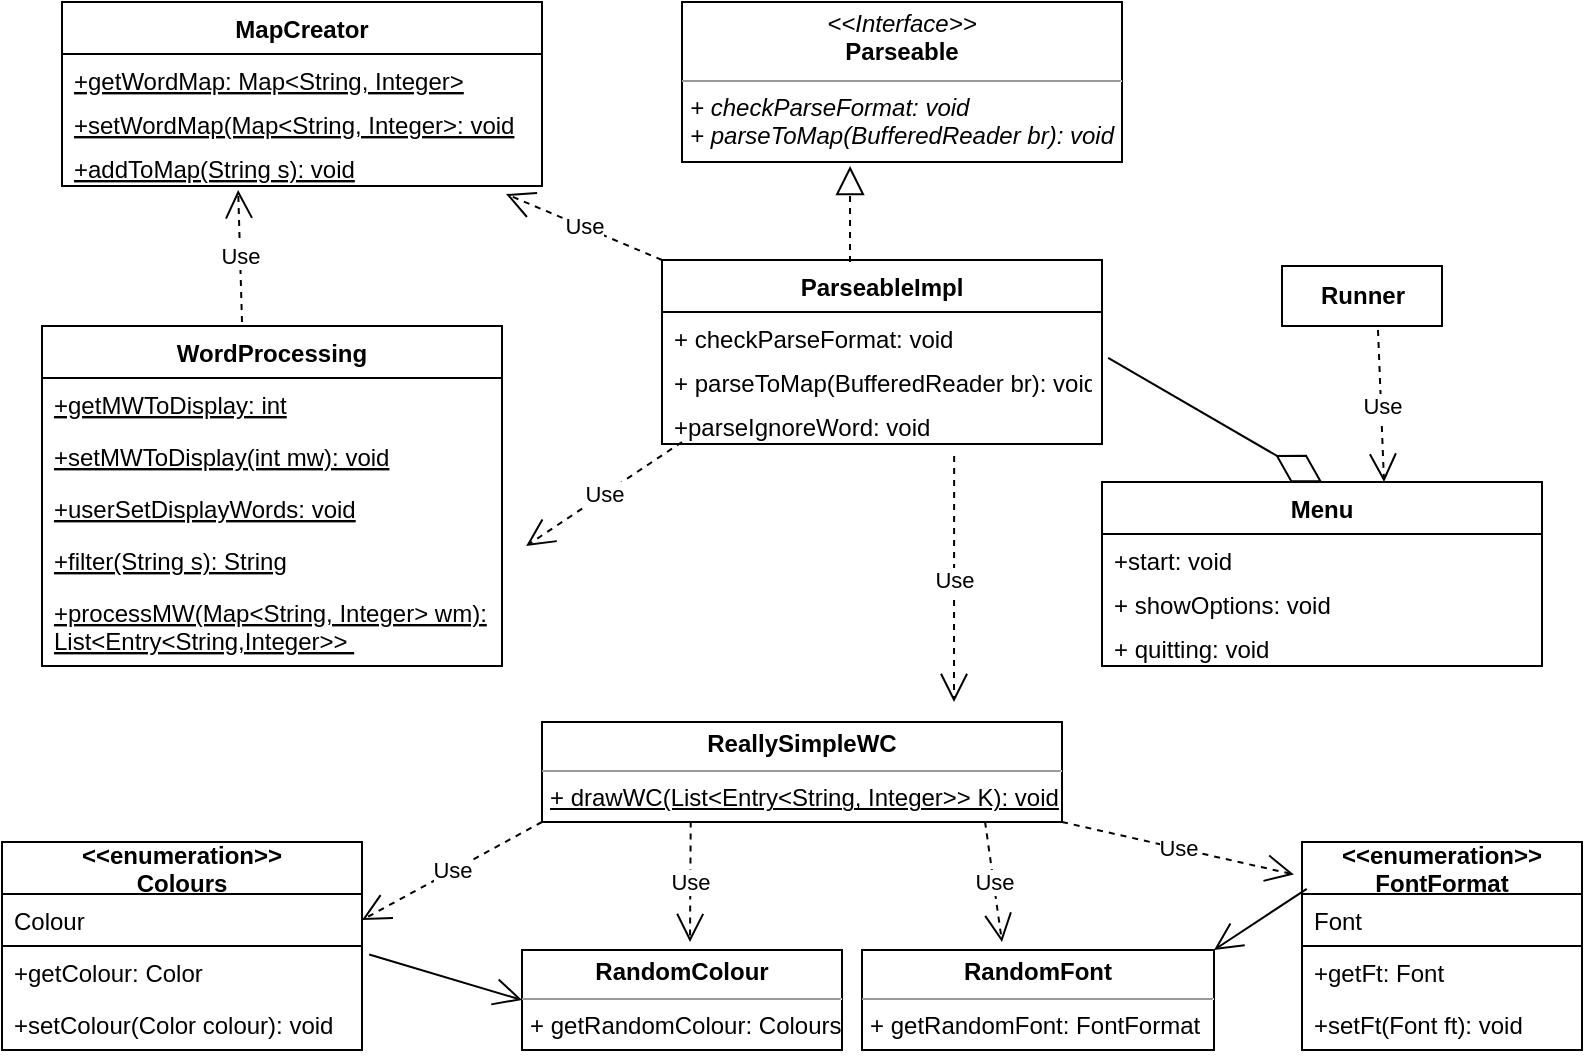 <mxfile version="16.2.2" type="device"><diagram id="C5RBs43oDa-KdzZeNtuy" name="Page-1"><mxGraphModel dx="2062" dy="762" grid="1" gridSize="10" guides="1" tooltips="1" connect="1" arrows="1" fold="1" page="1" pageScale="1" pageWidth="827" pageHeight="1169" math="0" shadow="0"><root><mxCell id="WIyWlLk6GJQsqaUBKTNV-0"/><mxCell id="WIyWlLk6GJQsqaUBKTNV-1" parent="WIyWlLk6GJQsqaUBKTNV-0"/><mxCell id="6o_SYxQEC48ZeEYBTSaO-0" value="&lt;&lt;enumeration&gt;&gt;&#10;Colours" style="swimlane;fontStyle=1;childLayout=stackLayout;horizontal=1;startSize=26;fillColor=none;horizontalStack=0;resizeParent=1;resizeParentMax=0;resizeLast=0;collapsible=1;marginBottom=0;strokeColor=default;" parent="WIyWlLk6GJQsqaUBKTNV-1" vertex="1"><mxGeometry x="20" y="450" width="180" height="104" as="geometry"/></mxCell><mxCell id="6o_SYxQEC48ZeEYBTSaO-1" value="Colour" style="text;strokeColor=default;fillColor=none;align=left;verticalAlign=top;spacingLeft=4;spacingRight=4;overflow=hidden;rotatable=0;points=[[0,0.5],[1,0.5]];portConstraint=eastwest;" parent="6o_SYxQEC48ZeEYBTSaO-0" vertex="1"><mxGeometry y="26" width="180" height="26" as="geometry"/></mxCell><mxCell id="6o_SYxQEC48ZeEYBTSaO-16" value="+getColour: Color" style="text;strokeColor=none;fillColor=none;align=left;verticalAlign=top;spacingLeft=4;spacingRight=4;overflow=hidden;rotatable=0;points=[[0,0.5],[1,0.5]];portConstraint=eastwest;" parent="6o_SYxQEC48ZeEYBTSaO-0" vertex="1"><mxGeometry y="52" width="180" height="26" as="geometry"/></mxCell><mxCell id="6o_SYxQEC48ZeEYBTSaO-15" value="+setColour(Color colour): void" style="text;strokeColor=none;fillColor=none;align=left;verticalAlign=top;spacingLeft=4;spacingRight=4;overflow=hidden;rotatable=0;points=[[0,0.5],[1,0.5]];portConstraint=eastwest;" parent="6o_SYxQEC48ZeEYBTSaO-0" vertex="1"><mxGeometry y="78" width="180" height="26" as="geometry"/></mxCell><mxCell id="6o_SYxQEC48ZeEYBTSaO-4" value="&lt;&lt;enumeration&gt;&gt;&#10;FontFormat" style="swimlane;fontStyle=1;childLayout=stackLayout;horizontal=1;startSize=26;fillColor=none;horizontalStack=0;resizeParent=1;resizeParentMax=0;resizeLast=0;collapsible=1;marginBottom=0;" parent="WIyWlLk6GJQsqaUBKTNV-1" vertex="1"><mxGeometry x="670" y="450" width="140" height="104" as="geometry"/></mxCell><mxCell id="6o_SYxQEC48ZeEYBTSaO-5" value="Font" style="text;strokeColor=default;fillColor=none;align=left;verticalAlign=top;spacingLeft=4;spacingRight=4;overflow=hidden;rotatable=0;points=[[0,0.5],[1,0.5]];portConstraint=eastwest;" parent="6o_SYxQEC48ZeEYBTSaO-4" vertex="1"><mxGeometry y="26" width="140" height="26" as="geometry"/></mxCell><mxCell id="6o_SYxQEC48ZeEYBTSaO-13" value="+getFt: Font&#10;" style="text;strokeColor=none;fillColor=none;align=left;verticalAlign=top;spacingLeft=4;spacingRight=4;overflow=hidden;rotatable=0;points=[[0,0.5],[1,0.5]];portConstraint=eastwest;" parent="6o_SYxQEC48ZeEYBTSaO-4" vertex="1"><mxGeometry y="52" width="140" height="26" as="geometry"/></mxCell><mxCell id="6o_SYxQEC48ZeEYBTSaO-14" value="+setFt(Font ft): void" style="text;strokeColor=none;fillColor=none;align=left;verticalAlign=top;spacingLeft=4;spacingRight=4;overflow=hidden;rotatable=0;points=[[0,0.5],[1,0.5]];portConstraint=eastwest;" parent="6o_SYxQEC48ZeEYBTSaO-4" vertex="1"><mxGeometry y="78" width="140" height="26" as="geometry"/></mxCell><mxCell id="6o_SYxQEC48ZeEYBTSaO-6" value="MapCreator" style="swimlane;fontStyle=1;align=center;verticalAlign=top;childLayout=stackLayout;horizontal=1;startSize=26;horizontalStack=0;resizeParent=1;resizeParentMax=0;resizeLast=0;collapsible=1;marginBottom=0;" parent="WIyWlLk6GJQsqaUBKTNV-1" vertex="1"><mxGeometry x="50" y="30" width="240" height="92" as="geometry"/></mxCell><mxCell id="6o_SYxQEC48ZeEYBTSaO-9" value="+getWordMap: Map&lt;String, Integer&gt;&#10;&#10;" style="text;strokeColor=none;fillColor=none;align=left;verticalAlign=top;spacingLeft=4;spacingRight=4;overflow=hidden;rotatable=0;points=[[0,0.5],[1,0.5]];portConstraint=eastwest;fontStyle=4" parent="6o_SYxQEC48ZeEYBTSaO-6" vertex="1"><mxGeometry y="26" width="240" height="22" as="geometry"/></mxCell><mxCell id="6o_SYxQEC48ZeEYBTSaO-11" value="+setWordMap(Map&lt;String, Integer&gt;: void" style="text;strokeColor=none;fillColor=none;align=left;verticalAlign=top;spacingLeft=4;spacingRight=4;overflow=hidden;rotatable=0;points=[[0,0.5],[1,0.5]];portConstraint=eastwest;fontStyle=4" parent="6o_SYxQEC48ZeEYBTSaO-6" vertex="1"><mxGeometry y="48" width="240" height="22" as="geometry"/></mxCell><mxCell id="6o_SYxQEC48ZeEYBTSaO-12" value="+addToMap(String s): void" style="text;strokeColor=none;fillColor=none;align=left;verticalAlign=top;spacingLeft=4;spacingRight=4;overflow=hidden;rotatable=0;points=[[0,0.5],[1,0.5]];portConstraint=eastwest;fontStyle=4" parent="6o_SYxQEC48ZeEYBTSaO-6" vertex="1"><mxGeometry y="70" width="240" height="22" as="geometry"/></mxCell><mxCell id="6o_SYxQEC48ZeEYBTSaO-17" value="Menu" style="swimlane;fontStyle=1;align=center;verticalAlign=top;childLayout=stackLayout;horizontal=1;startSize=26;horizontalStack=0;resizeParent=1;resizeParentMax=0;resizeLast=0;collapsible=1;marginBottom=0;" parent="WIyWlLk6GJQsqaUBKTNV-1" vertex="1"><mxGeometry x="570" y="270" width="220" height="92" as="geometry"/></mxCell><mxCell id="6o_SYxQEC48ZeEYBTSaO-18" value="+start: void" style="text;strokeColor=none;fillColor=none;align=left;verticalAlign=top;spacingLeft=4;spacingRight=4;overflow=hidden;rotatable=0;points=[[0,0.5],[1,0.5]];portConstraint=eastwest;fontStyle=0" parent="6o_SYxQEC48ZeEYBTSaO-17" vertex="1"><mxGeometry y="26" width="220" height="22" as="geometry"/></mxCell><mxCell id="6o_SYxQEC48ZeEYBTSaO-19" value="+ showOptions: void" style="text;strokeColor=none;fillColor=none;align=left;verticalAlign=top;spacingLeft=4;spacingRight=4;overflow=hidden;rotatable=0;points=[[0,0.5],[1,0.5]];portConstraint=eastwest;fontStyle=0" parent="6o_SYxQEC48ZeEYBTSaO-17" vertex="1"><mxGeometry y="48" width="220" height="22" as="geometry"/></mxCell><mxCell id="6o_SYxQEC48ZeEYBTSaO-20" value="+ quitting: void" style="text;strokeColor=none;fillColor=none;align=left;verticalAlign=top;spacingLeft=4;spacingRight=4;overflow=hidden;rotatable=0;points=[[0,0.5],[1,0.5]];portConstraint=eastwest;fontStyle=0" parent="6o_SYxQEC48ZeEYBTSaO-17" vertex="1"><mxGeometry y="70" width="220" height="22" as="geometry"/></mxCell><mxCell id="6o_SYxQEC48ZeEYBTSaO-21" value="ParseableImpl" style="swimlane;fontStyle=1;align=center;verticalAlign=top;childLayout=stackLayout;horizontal=1;startSize=26;horizontalStack=0;resizeParent=1;resizeParentMax=0;resizeLast=0;collapsible=1;marginBottom=0;" parent="WIyWlLk6GJQsqaUBKTNV-1" vertex="1"><mxGeometry x="350" y="159" width="220" height="92" as="geometry"/></mxCell><mxCell id="6o_SYxQEC48ZeEYBTSaO-22" value="+ checkParseFormat: void" style="text;strokeColor=none;fillColor=none;align=left;verticalAlign=top;spacingLeft=4;spacingRight=4;overflow=hidden;rotatable=0;points=[[0,0.5],[1,0.5]];portConstraint=eastwest;fontStyle=0" parent="6o_SYxQEC48ZeEYBTSaO-21" vertex="1"><mxGeometry y="26" width="220" height="22" as="geometry"/></mxCell><mxCell id="6o_SYxQEC48ZeEYBTSaO-23" value="+ parseToMap(BufferedReader br): void" style="text;strokeColor=none;fillColor=none;align=left;verticalAlign=top;spacingLeft=4;spacingRight=4;overflow=hidden;rotatable=0;points=[[0,0.5],[1,0.5]];portConstraint=eastwest;fontStyle=0" parent="6o_SYxQEC48ZeEYBTSaO-21" vertex="1"><mxGeometry y="48" width="220" height="22" as="geometry"/></mxCell><mxCell id="6o_SYxQEC48ZeEYBTSaO-24" value="+parseIgnoreWord: void" style="text;strokeColor=none;fillColor=none;align=left;verticalAlign=top;spacingLeft=4;spacingRight=4;overflow=hidden;rotatable=0;points=[[0,0.5],[1,0.5]];portConstraint=eastwest;fontStyle=0" parent="6o_SYxQEC48ZeEYBTSaO-21" vertex="1"><mxGeometry y="70" width="220" height="22" as="geometry"/></mxCell><mxCell id="6o_SYxQEC48ZeEYBTSaO-31" value="&lt;p style=&quot;margin: 0px ; margin-top: 4px ; text-align: center&quot;&gt;&lt;i&gt;&amp;lt;&amp;lt;Interface&amp;gt;&amp;gt;&lt;/i&gt;&lt;br&gt;&lt;b&gt;Parseable&lt;/b&gt;&lt;/p&gt;&lt;hr size=&quot;1&quot;&gt;&lt;p style=&quot;margin: 0px ; margin-left: 4px&quot;&gt;&lt;i&gt;+ checkParseFormat: void&lt;br&gt;+ parseToMap(BufferedReader br): void&lt;/i&gt;&lt;/p&gt;" style="verticalAlign=top;align=left;overflow=fill;fontSize=12;fontFamily=Helvetica;html=1;strokeColor=default;" parent="WIyWlLk6GJQsqaUBKTNV-1" vertex="1"><mxGeometry x="360" y="30" width="220" height="80" as="geometry"/></mxCell><mxCell id="6o_SYxQEC48ZeEYBTSaO-32" value="&lt;p style=&quot;margin: 0px ; margin-top: 4px ; text-align: center&quot;&gt;&lt;b&gt;RandomColour&lt;/b&gt;&lt;/p&gt;&lt;hr size=&quot;1&quot;&gt;&lt;p style=&quot;margin: 0px ; margin-left: 4px&quot;&gt;+ getRandomColour: Colours&lt;/p&gt;" style="verticalAlign=top;align=left;overflow=fill;fontSize=12;fontFamily=Helvetica;html=1;strokeColor=default;" parent="WIyWlLk6GJQsqaUBKTNV-1" vertex="1"><mxGeometry x="280" y="504" width="160" height="50" as="geometry"/></mxCell><mxCell id="6o_SYxQEC48ZeEYBTSaO-33" value="&lt;p style=&quot;margin: 0px ; margin-top: 4px ; text-align: center&quot;&gt;&lt;b&gt;RandomFont&lt;/b&gt;&lt;/p&gt;&lt;hr size=&quot;1&quot;&gt;&lt;p style=&quot;margin: 0px ; margin-left: 4px&quot;&gt;+ getRandomFont: FontFormat&lt;/p&gt;" style="verticalAlign=top;align=left;overflow=fill;fontSize=12;fontFamily=Helvetica;html=1;strokeColor=default;" parent="WIyWlLk6GJQsqaUBKTNV-1" vertex="1"><mxGeometry x="450" y="504" width="176" height="50" as="geometry"/></mxCell><mxCell id="6o_SYxQEC48ZeEYBTSaO-34" value="&lt;p style=&quot;margin: 0px ; margin-top: 4px ; text-align: center&quot;&gt;&lt;b&gt;ReallySimpleWC&lt;/b&gt;&lt;/p&gt;&lt;hr size=&quot;1&quot;&gt;&lt;p style=&quot;margin: 0px ; margin-left: 4px&quot;&gt;&lt;u&gt;+ drawWC(List&amp;lt;Entry&amp;lt;String, Integer&amp;gt;&amp;gt; K): void&lt;/u&gt;&lt;/p&gt;" style="verticalAlign=top;align=left;overflow=fill;fontSize=12;fontFamily=Helvetica;html=1;strokeColor=default;" parent="WIyWlLk6GJQsqaUBKTNV-1" vertex="1"><mxGeometry x="290" y="390" width="260" height="50" as="geometry"/></mxCell><mxCell id="6o_SYxQEC48ZeEYBTSaO-35" value="&lt;b&gt;Runner&lt;/b&gt;" style="html=1;strokeColor=default;" parent="WIyWlLk6GJQsqaUBKTNV-1" vertex="1"><mxGeometry x="660" y="162" width="80" height="30" as="geometry"/></mxCell><mxCell id="6o_SYxQEC48ZeEYBTSaO-36" value="WordProcessing" style="swimlane;fontStyle=1;align=center;verticalAlign=top;childLayout=stackLayout;horizontal=1;startSize=26;horizontalStack=0;resizeParent=1;resizeParentMax=0;resizeLast=0;collapsible=1;marginBottom=0;strokeColor=default;" parent="WIyWlLk6GJQsqaUBKTNV-1" vertex="1"><mxGeometry x="40" y="192" width="230" height="170" as="geometry"/></mxCell><mxCell id="6o_SYxQEC48ZeEYBTSaO-37" value="+getMWToDisplay: int" style="text;strokeColor=none;fillColor=none;align=left;verticalAlign=top;spacingLeft=4;spacingRight=4;overflow=hidden;rotatable=0;points=[[0,0.5],[1,0.5]];portConstraint=eastwest;fontStyle=4" parent="6o_SYxQEC48ZeEYBTSaO-36" vertex="1"><mxGeometry y="26" width="230" height="26" as="geometry"/></mxCell><mxCell id="6o_SYxQEC48ZeEYBTSaO-44" value="+setMWToDisplay(int mw): void" style="text;strokeColor=none;fillColor=none;align=left;verticalAlign=top;spacingLeft=4;spacingRight=4;overflow=hidden;rotatable=0;points=[[0,0.5],[1,0.5]];portConstraint=eastwest;fontStyle=4" parent="6o_SYxQEC48ZeEYBTSaO-36" vertex="1"><mxGeometry y="52" width="230" height="26" as="geometry"/></mxCell><mxCell id="6o_SYxQEC48ZeEYBTSaO-43" value="+userSetDisplayWords: void" style="text;strokeColor=none;fillColor=none;align=left;verticalAlign=top;spacingLeft=4;spacingRight=4;overflow=hidden;rotatable=0;points=[[0,0.5],[1,0.5]];portConstraint=eastwest;fontStyle=4" parent="6o_SYxQEC48ZeEYBTSaO-36" vertex="1"><mxGeometry y="78" width="230" height="26" as="geometry"/></mxCell><mxCell id="6o_SYxQEC48ZeEYBTSaO-42" value="+filter(String s): String" style="text;strokeColor=none;fillColor=none;align=left;verticalAlign=top;spacingLeft=4;spacingRight=4;overflow=hidden;rotatable=0;points=[[0,0.5],[1,0.5]];portConstraint=eastwest;fontStyle=4" parent="6o_SYxQEC48ZeEYBTSaO-36" vertex="1"><mxGeometry y="104" width="230" height="26" as="geometry"/></mxCell><mxCell id="6o_SYxQEC48ZeEYBTSaO-41" value="+processMW(Map&lt;String, Integer&gt; wm):&#10;List&lt;Entry&lt;String,Integer&gt;&gt; " style="text;strokeColor=none;fillColor=none;align=left;verticalAlign=top;spacingLeft=4;spacingRight=4;overflow=hidden;rotatable=0;points=[[0,0.5],[1,0.5]];portConstraint=eastwest;fontStyle=4" parent="6o_SYxQEC48ZeEYBTSaO-36" vertex="1"><mxGeometry y="130" width="230" height="40" as="geometry"/></mxCell><mxCell id="6o_SYxQEC48ZeEYBTSaO-49" value="" style="endArrow=open;endFill=1;endSize=12;html=1;rounded=0;exitX=0.017;exitY=-0.1;exitDx=0;exitDy=0;exitPerimeter=0;entryX=1;entryY=0;entryDx=0;entryDy=0;" parent="WIyWlLk6GJQsqaUBKTNV-1" source="6o_SYxQEC48ZeEYBTSaO-5" target="6o_SYxQEC48ZeEYBTSaO-33" edge="1"><mxGeometry width="160" relative="1" as="geometry"><mxPoint x="310" y="480" as="sourcePoint"/><mxPoint x="740" y="410" as="targetPoint"/></mxGeometry></mxCell><mxCell id="6o_SYxQEC48ZeEYBTSaO-52" value="" style="endArrow=open;endFill=1;endSize=12;html=1;rounded=0;exitX=1.02;exitY=0.162;exitDx=0;exitDy=0;exitPerimeter=0;entryX=0;entryY=0.5;entryDx=0;entryDy=0;" parent="WIyWlLk6GJQsqaUBKTNV-1" source="6o_SYxQEC48ZeEYBTSaO-16" target="6o_SYxQEC48ZeEYBTSaO-32" edge="1"><mxGeometry width="160" relative="1" as="geometry"><mxPoint x="749.58" y="367.406" as="sourcePoint"/><mxPoint x="750" y="420" as="targetPoint"/></mxGeometry></mxCell><mxCell id="6o_SYxQEC48ZeEYBTSaO-53" value="Use" style="endArrow=open;endSize=12;dashed=1;html=1;rounded=0;exitX=0.286;exitY=0.996;exitDx=0;exitDy=0;exitPerimeter=0;" parent="WIyWlLk6GJQsqaUBKTNV-1" source="6o_SYxQEC48ZeEYBTSaO-34" edge="1"><mxGeometry width="160" relative="1" as="geometry"><mxPoint x="450" y="470" as="sourcePoint"/><mxPoint x="364" y="500" as="targetPoint"/></mxGeometry></mxCell><mxCell id="6o_SYxQEC48ZeEYBTSaO-57" value="Use" style="endArrow=open;endSize=12;dashed=1;html=1;rounded=0;exitX=0.852;exitY=0.996;exitDx=0;exitDy=0;exitPerimeter=0;" parent="WIyWlLk6GJQsqaUBKTNV-1" source="6o_SYxQEC48ZeEYBTSaO-34" edge="1"><mxGeometry width="160" relative="1" as="geometry"><mxPoint x="300" y="480" as="sourcePoint"/><mxPoint x="520" y="500" as="targetPoint"/></mxGeometry></mxCell><mxCell id="6o_SYxQEC48ZeEYBTSaO-58" value="Use" style="endArrow=open;endSize=12;dashed=1;html=1;rounded=0;exitX=0;exitY=1;exitDx=0;exitDy=0;entryX=1;entryY=0.5;entryDx=0;entryDy=0;" parent="WIyWlLk6GJQsqaUBKTNV-1" source="6o_SYxQEC48ZeEYBTSaO-34" target="6o_SYxQEC48ZeEYBTSaO-1" edge="1"><mxGeometry width="160" relative="1" as="geometry"><mxPoint x="374.36" y="449.8" as="sourcePoint"/><mxPoint x="374" y="510" as="targetPoint"/></mxGeometry></mxCell><mxCell id="6o_SYxQEC48ZeEYBTSaO-59" value="Use" style="endArrow=open;endSize=12;dashed=1;html=1;rounded=0;exitX=1;exitY=1;exitDx=0;exitDy=0;entryX=-0.029;entryY=0.156;entryDx=0;entryDy=0;entryPerimeter=0;" parent="WIyWlLk6GJQsqaUBKTNV-1" source="6o_SYxQEC48ZeEYBTSaO-34" target="6o_SYxQEC48ZeEYBTSaO-4" edge="1"><mxGeometry width="160" relative="1" as="geometry"><mxPoint x="384.36" y="459.8" as="sourcePoint"/><mxPoint x="384" y="520" as="targetPoint"/></mxGeometry></mxCell><mxCell id="6o_SYxQEC48ZeEYBTSaO-60" value="" style="endArrow=diamondThin;endFill=0;endSize=24;html=1;rounded=0;exitX=1.014;exitY=0.045;exitDx=0;exitDy=0;exitPerimeter=0;entryX=0.5;entryY=0;entryDx=0;entryDy=0;" parent="WIyWlLk6GJQsqaUBKTNV-1" source="6o_SYxQEC48ZeEYBTSaO-23" target="6o_SYxQEC48ZeEYBTSaO-17" edge="1"><mxGeometry width="160" relative="1" as="geometry"><mxPoint x="740" y="380" as="sourcePoint"/><mxPoint x="680" y="260" as="targetPoint"/></mxGeometry></mxCell><mxCell id="6o_SYxQEC48ZeEYBTSaO-61" value="" style="endArrow=block;dashed=1;endFill=0;endSize=12;html=1;rounded=0;entryX=0.382;entryY=1.025;entryDx=0;entryDy=0;entryPerimeter=0;" parent="WIyWlLk6GJQsqaUBKTNV-1" target="6o_SYxQEC48ZeEYBTSaO-31" edge="1"><mxGeometry width="160" relative="1" as="geometry"><mxPoint x="444" y="160" as="sourcePoint"/><mxPoint x="441" y="120" as="targetPoint"/></mxGeometry></mxCell><mxCell id="6o_SYxQEC48ZeEYBTSaO-62" value="Use" style="endArrow=open;endSize=12;dashed=1;html=1;rounded=0;entryX=0.367;entryY=1.091;entryDx=0;entryDy=0;entryPerimeter=0;" parent="WIyWlLk6GJQsqaUBKTNV-1" target="6o_SYxQEC48ZeEYBTSaO-12" edge="1"><mxGeometry width="160" relative="1" as="geometry"><mxPoint x="140" y="190" as="sourcePoint"/><mxPoint x="240" y="170" as="targetPoint"/></mxGeometry></mxCell><mxCell id="6o_SYxQEC48ZeEYBTSaO-63" value="Use" style="endArrow=open;endSize=12;dashed=1;html=1;rounded=0;exitX=0;exitY=0.5;exitDx=0;exitDy=0;entryX=1.009;entryY=0.846;entryDx=0;entryDy=0;entryPerimeter=0;" parent="WIyWlLk6GJQsqaUBKTNV-1" edge="1"><mxGeometry width="160" relative="1" as="geometry"><mxPoint x="360" y="250" as="sourcePoint"/><mxPoint x="282.07" y="301.996" as="targetPoint"/></mxGeometry></mxCell><mxCell id="6o_SYxQEC48ZeEYBTSaO-64" value="Use" style="endArrow=open;endSize=12;dashed=1;html=1;rounded=0;exitX=0.664;exitY=1.273;exitDx=0;exitDy=0;exitPerimeter=0;" parent="WIyWlLk6GJQsqaUBKTNV-1" source="6o_SYxQEC48ZeEYBTSaO-24" edge="1"><mxGeometry width="160" relative="1" as="geometry"><mxPoint x="370" y="260" as="sourcePoint"/><mxPoint x="496" y="380" as="targetPoint"/></mxGeometry></mxCell><mxCell id="6o_SYxQEC48ZeEYBTSaO-65" value="Use" style="endArrow=open;endSize=12;dashed=1;html=1;rounded=0;exitX=0.6;exitY=1.067;exitDx=0;exitDy=0;entryX=0.641;entryY=0;entryDx=0;entryDy=0;entryPerimeter=0;exitPerimeter=0;" parent="WIyWlLk6GJQsqaUBKTNV-1" source="6o_SYxQEC48ZeEYBTSaO-35" target="6o_SYxQEC48ZeEYBTSaO-17" edge="1"><mxGeometry width="160" relative="1" as="geometry"><mxPoint x="380" y="270" as="sourcePoint"/><mxPoint x="302.07" y="321.996" as="targetPoint"/></mxGeometry></mxCell><mxCell id="6o_SYxQEC48ZeEYBTSaO-67" value="Use" style="endArrow=open;endSize=12;dashed=1;html=1;rounded=0;exitX=0;exitY=0;exitDx=0;exitDy=0;entryX=0.925;entryY=1.182;entryDx=0;entryDy=0;entryPerimeter=0;" parent="WIyWlLk6GJQsqaUBKTNV-1" source="6o_SYxQEC48ZeEYBTSaO-21" target="6o_SYxQEC48ZeEYBTSaO-12" edge="1"><mxGeometry width="160" relative="1" as="geometry"><mxPoint x="370" y="260" as="sourcePoint"/><mxPoint x="292.07" y="311.996" as="targetPoint"/></mxGeometry></mxCell></root></mxGraphModel></diagram></mxfile>